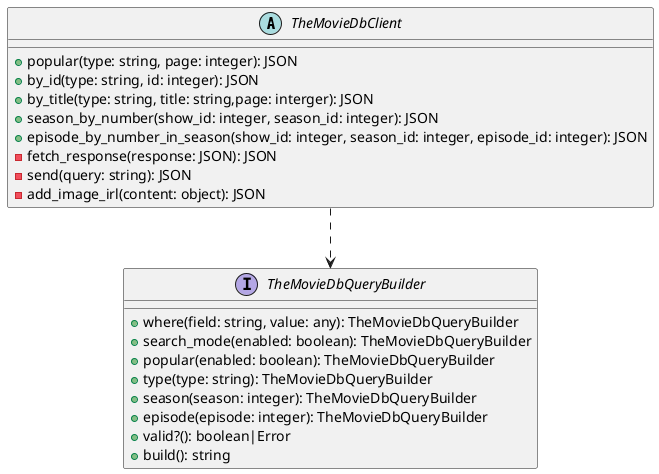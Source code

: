 @startuml BooksDiagram
abstract class TheMovieDbClient {
  + popular(type: string, page: integer): JSON
  + by_id(type: string, id: integer): JSON
  + by_title(type: string, title: string,page: interger): JSON
  + season_by_number(show_id: integer, season_id: integer): JSON
  + episode_by_number_in_season(show_id: integer, season_id: integer, episode_id: integer): JSON
  - fetch_response(response: JSON): JSON
  - send(query: string): JSON
  - add_image_irl(content: object): JSON
}

interface TheMovieDbQueryBuilder {
  + where(field: string, value: any): TheMovieDbQueryBuilder
  + search_mode(enabled: boolean): TheMovieDbQueryBuilder
  + popular(enabled: boolean): TheMovieDbQueryBuilder
  + type(type: string): TheMovieDbQueryBuilder
  + season(season: integer): TheMovieDbQueryBuilder
  + episode(episode: integer): TheMovieDbQueryBuilder
  + valid?(): boolean|Error
  + build(): string
}

TheMovieDbClient ..> TheMovieDbQueryBuilder

@enduml